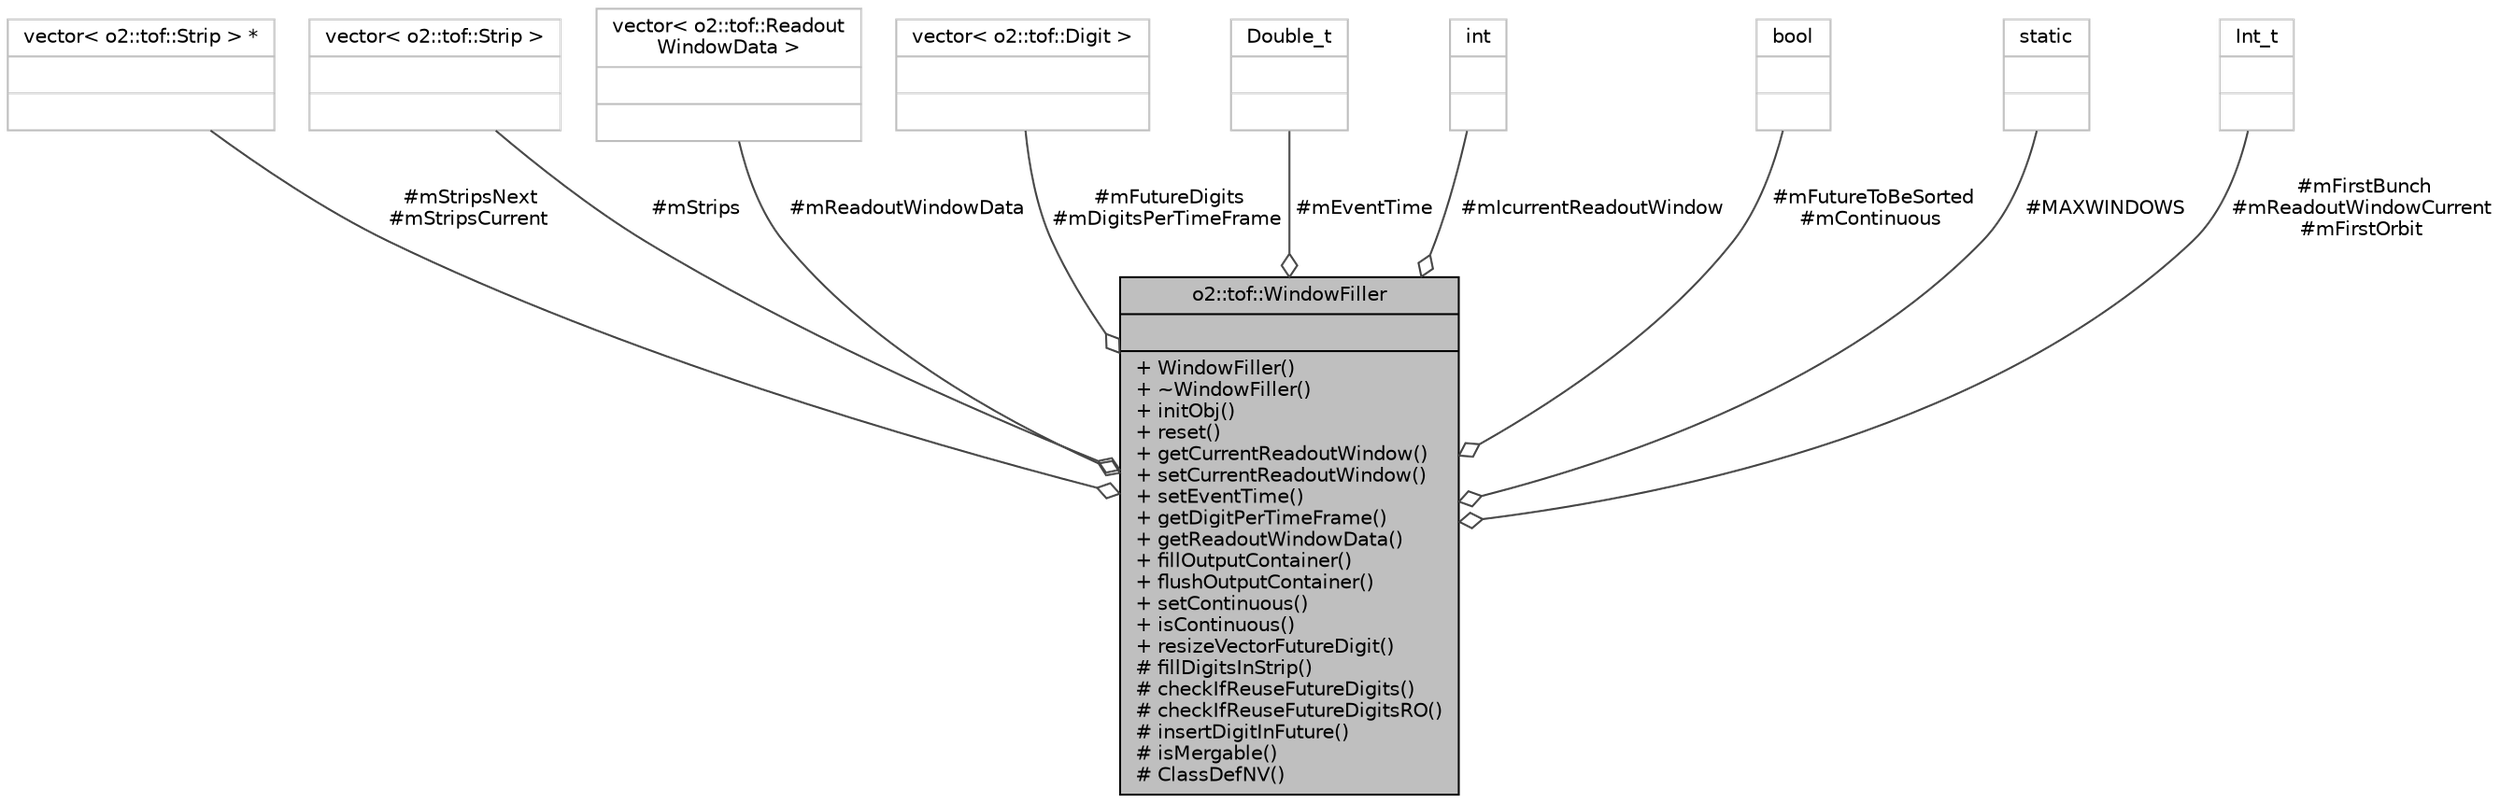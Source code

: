 digraph "o2::tof::WindowFiller"
{
 // INTERACTIVE_SVG=YES
  bgcolor="transparent";
  edge [fontname="Helvetica",fontsize="10",labelfontname="Helvetica",labelfontsize="10"];
  node [fontname="Helvetica",fontsize="10",shape=record];
  Node3 [label="{o2::tof::WindowFiller\n||+ WindowFiller()\l+ ~WindowFiller()\l+ initObj()\l+ reset()\l+ getCurrentReadoutWindow()\l+ setCurrentReadoutWindow()\l+ setEventTime()\l+ getDigitPerTimeFrame()\l+ getReadoutWindowData()\l+ fillOutputContainer()\l+ flushOutputContainer()\l+ setContinuous()\l+ isContinuous()\l+ resizeVectorFutureDigit()\l# fillDigitsInStrip()\l# checkIfReuseFutureDigits()\l# checkIfReuseFutureDigitsRO()\l# insertDigitInFuture()\l# isMergable()\l# ClassDefNV()\l}",height=0.2,width=0.4,color="black", fillcolor="grey75", style="filled", fontcolor="black"];
  Node4 -> Node3 [color="grey25",fontsize="10",style="solid",label=" #mStripsNext\n#mStripsCurrent" ,arrowhead="odiamond",fontname="Helvetica"];
  Node4 [label="{vector\< o2::tof::Strip \> *\n||}",height=0.2,width=0.4,color="grey75"];
  Node5 -> Node3 [color="grey25",fontsize="10",style="solid",label=" #mStrips" ,arrowhead="odiamond",fontname="Helvetica"];
  Node5 [label="{vector\< o2::tof::Strip \>\n||}",height=0.2,width=0.4,color="grey75"];
  Node6 -> Node3 [color="grey25",fontsize="10",style="solid",label=" #mReadoutWindowData" ,arrowhead="odiamond",fontname="Helvetica"];
  Node6 [label="{vector\< o2::tof::Readout\lWindowData \>\n||}",height=0.2,width=0.4,color="grey75"];
  Node7 -> Node3 [color="grey25",fontsize="10",style="solid",label=" #mFutureDigits\n#mDigitsPerTimeFrame" ,arrowhead="odiamond",fontname="Helvetica"];
  Node7 [label="{vector\< o2::tof::Digit \>\n||}",height=0.2,width=0.4,color="grey75"];
  Node8 -> Node3 [color="grey25",fontsize="10",style="solid",label=" #mEventTime" ,arrowhead="odiamond",fontname="Helvetica"];
  Node8 [label="{Double_t\n||}",height=0.2,width=0.4,color="grey75"];
  Node9 -> Node3 [color="grey25",fontsize="10",style="solid",label=" #mIcurrentReadoutWindow" ,arrowhead="odiamond",fontname="Helvetica"];
  Node9 [label="{int\n||}",height=0.2,width=0.4,color="grey75"];
  Node10 -> Node3 [color="grey25",fontsize="10",style="solid",label=" #mFutureToBeSorted\n#mContinuous" ,arrowhead="odiamond",fontname="Helvetica"];
  Node10 [label="{bool\n||}",height=0.2,width=0.4,color="grey75"];
  Node11 -> Node3 [color="grey25",fontsize="10",style="solid",label=" #MAXWINDOWS" ,arrowhead="odiamond",fontname="Helvetica"];
  Node11 [label="{static\n||}",height=0.2,width=0.4,color="grey75"];
  Node12 -> Node3 [color="grey25",fontsize="10",style="solid",label=" #mFirstBunch\n#mReadoutWindowCurrent\n#mFirstOrbit" ,arrowhead="odiamond",fontname="Helvetica"];
  Node12 [label="{Int_t\n||}",height=0.2,width=0.4,color="grey75"];
}
